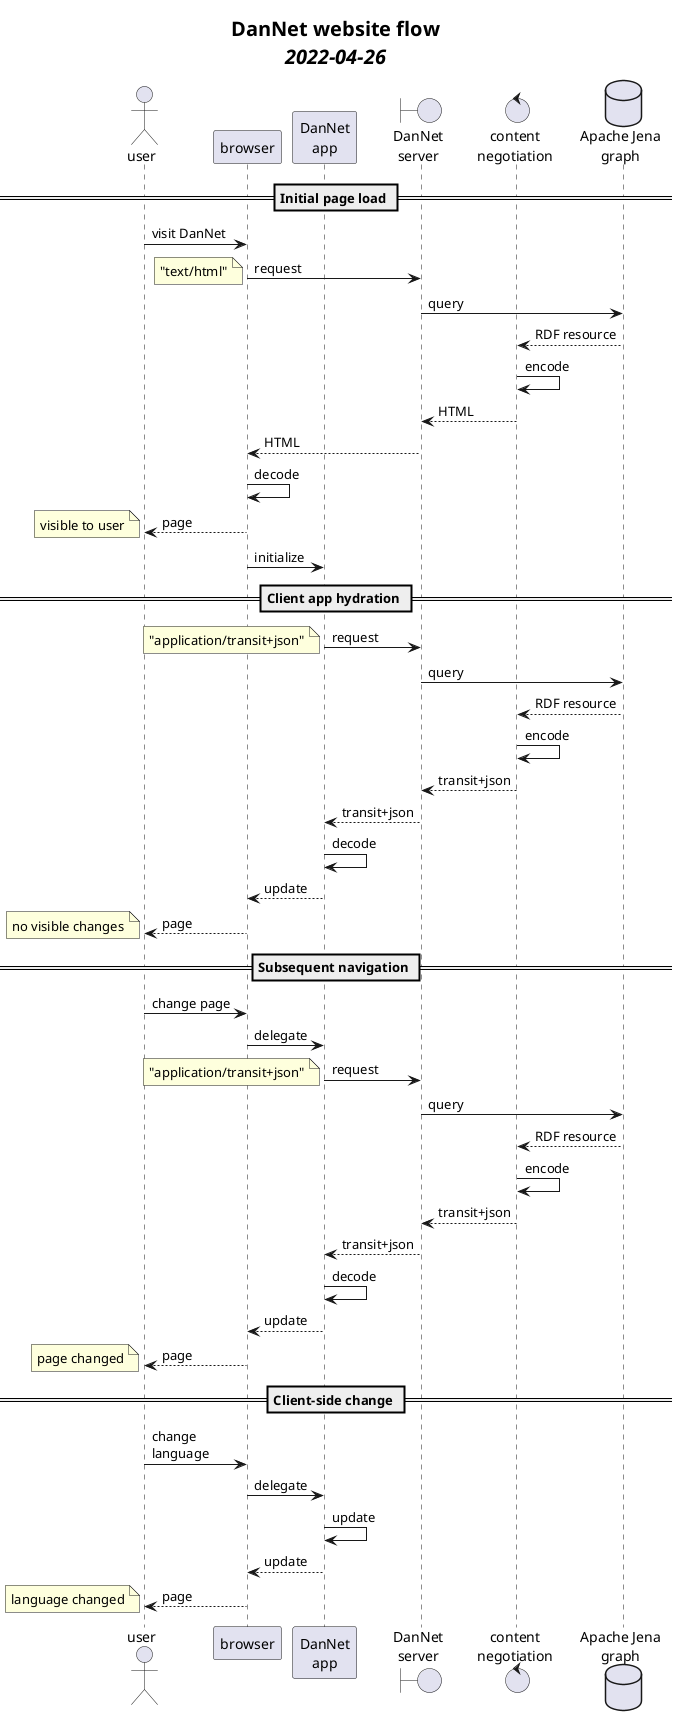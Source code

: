@startuml
'https://plantuml.com/sequence-diagram

skinparam titleFontsize 20
title DanNet website flow\n<i>2022-04-26</i>

actor user
participant browser
participant "DanNet\napp" as app
boundary "DanNet\nserver" as service
control "content\nnegotiation" as conneg
database "Apache Jena\ngraph" as graph

== Initial page load ==
user -> browser :visit DanNet
browser -> service :request
note left : "text/html"
service -> graph :query
graph --> conneg :RDF resource
conneg -> conneg :encode
conneg --> service :HTML
service --> browser :HTML
browser -> browser :decode
browser --> user :page
note left : visible to user
browser -> app :initialize

== Client app hydration ==
app -> service :request
note left : "application/transit+json"
service -> graph :query
graph --> conneg :RDF resource
conneg -> conneg :encode
conneg --> service :transit+json
service --> app :transit+json
app -> app :decode
app --> browser :update
browser --> user :page
note left : no visible changes

== Subsequent navigation ==
user -> browser :change page
browser -> app :delegate
app -> service :request
note left : "application/transit+json"

service -> graph :query
graph --> conneg :RDF resource
conneg -> conneg :encode
conneg --> service :transit+json
service --> app :transit+json
app -> app :decode
app --> browser :update
browser --> user :page
note left : page changed

== Client-side change ==
user -> browser :change\nlanguage
browser -> app :delegate
app -> app :update
app --> browser :update
browser --> user :page
note left : language changed

@enduml